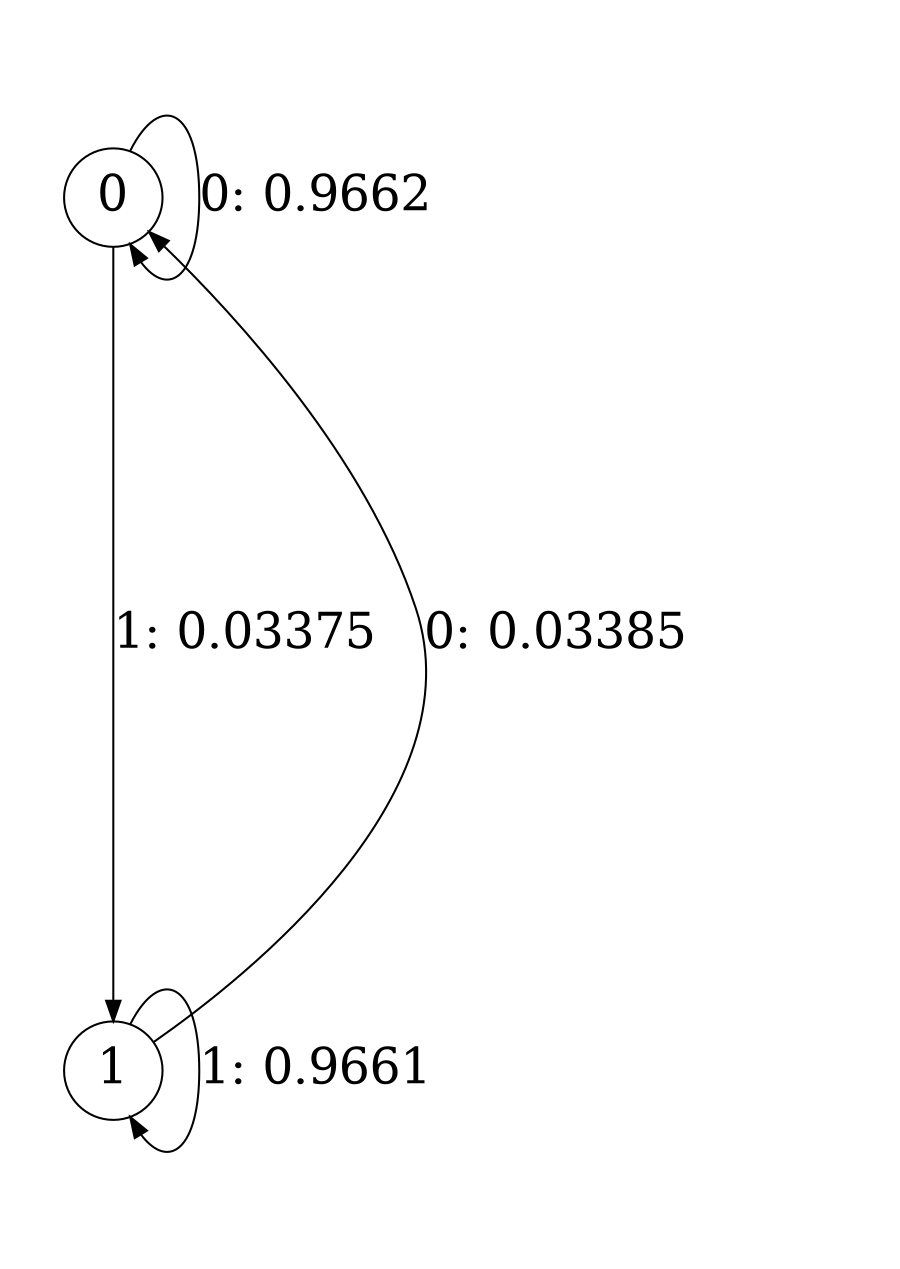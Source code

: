 digraph "ch2_face_grouped_ms_L4" {
size = "6,8.5";
ratio = "fill";
node [shape = circle];
node [fontsize = 24];
edge [fontsize = 24];
0 -> 0 [label = "0: 0.9662   "];
0 -> 1 [label = "1: 0.03375  "];
1 -> 0 [label = "0: 0.03385  "];
1 -> 1 [label = "1: 0.9661   "];
}